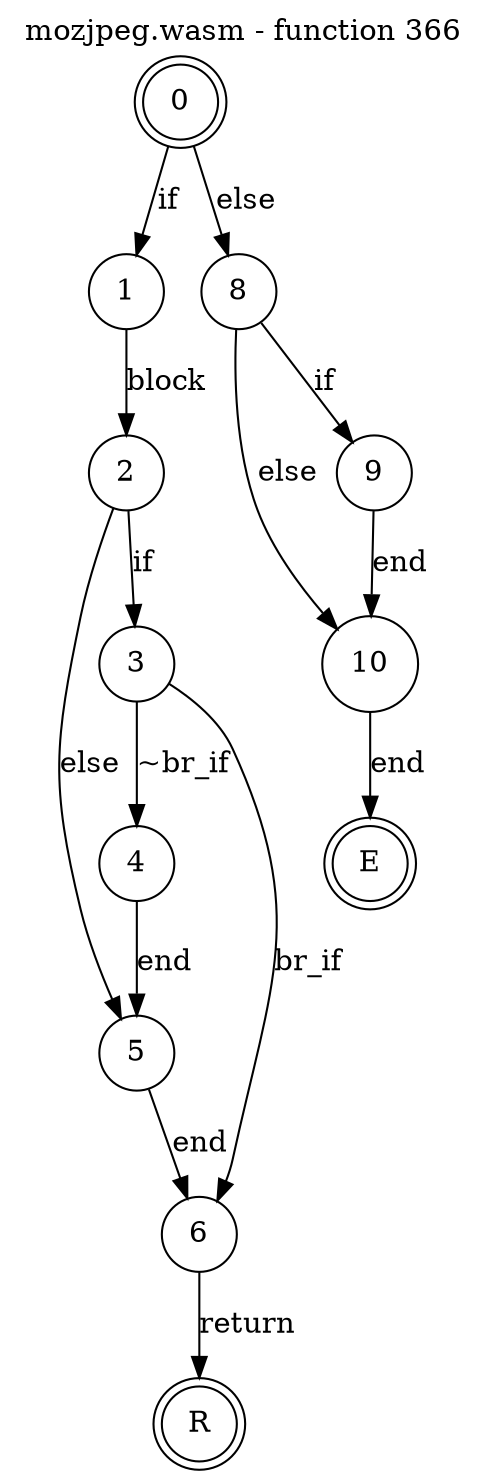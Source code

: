 digraph finite_state_machine {
    label = "mozjpeg.wasm - function 366"
    labelloc =  t
    labelfontsize = 16
    labelfontcolor = black
    labelfontname = "Helvetica"
    node [shape = doublecircle]; 0 E R ;
    node [shape = circle];
    0 -> 1[label="if"];
    0 -> 8[label="else"];
    1 -> 2[label="block"];
    2 -> 3[label="if"];
    2 -> 5[label="else"];
    3 -> 4[label="~br_if"];
    3 -> 6[label="br_if"];
    4 -> 5[label="end"];
    5 -> 6[label="end"];
    6 -> R[label="return"];
    8 -> 9[label="if"];
    8 -> 10[label="else"];
    9 -> 10[label="end"];
    10 -> E[label="end"];
}
